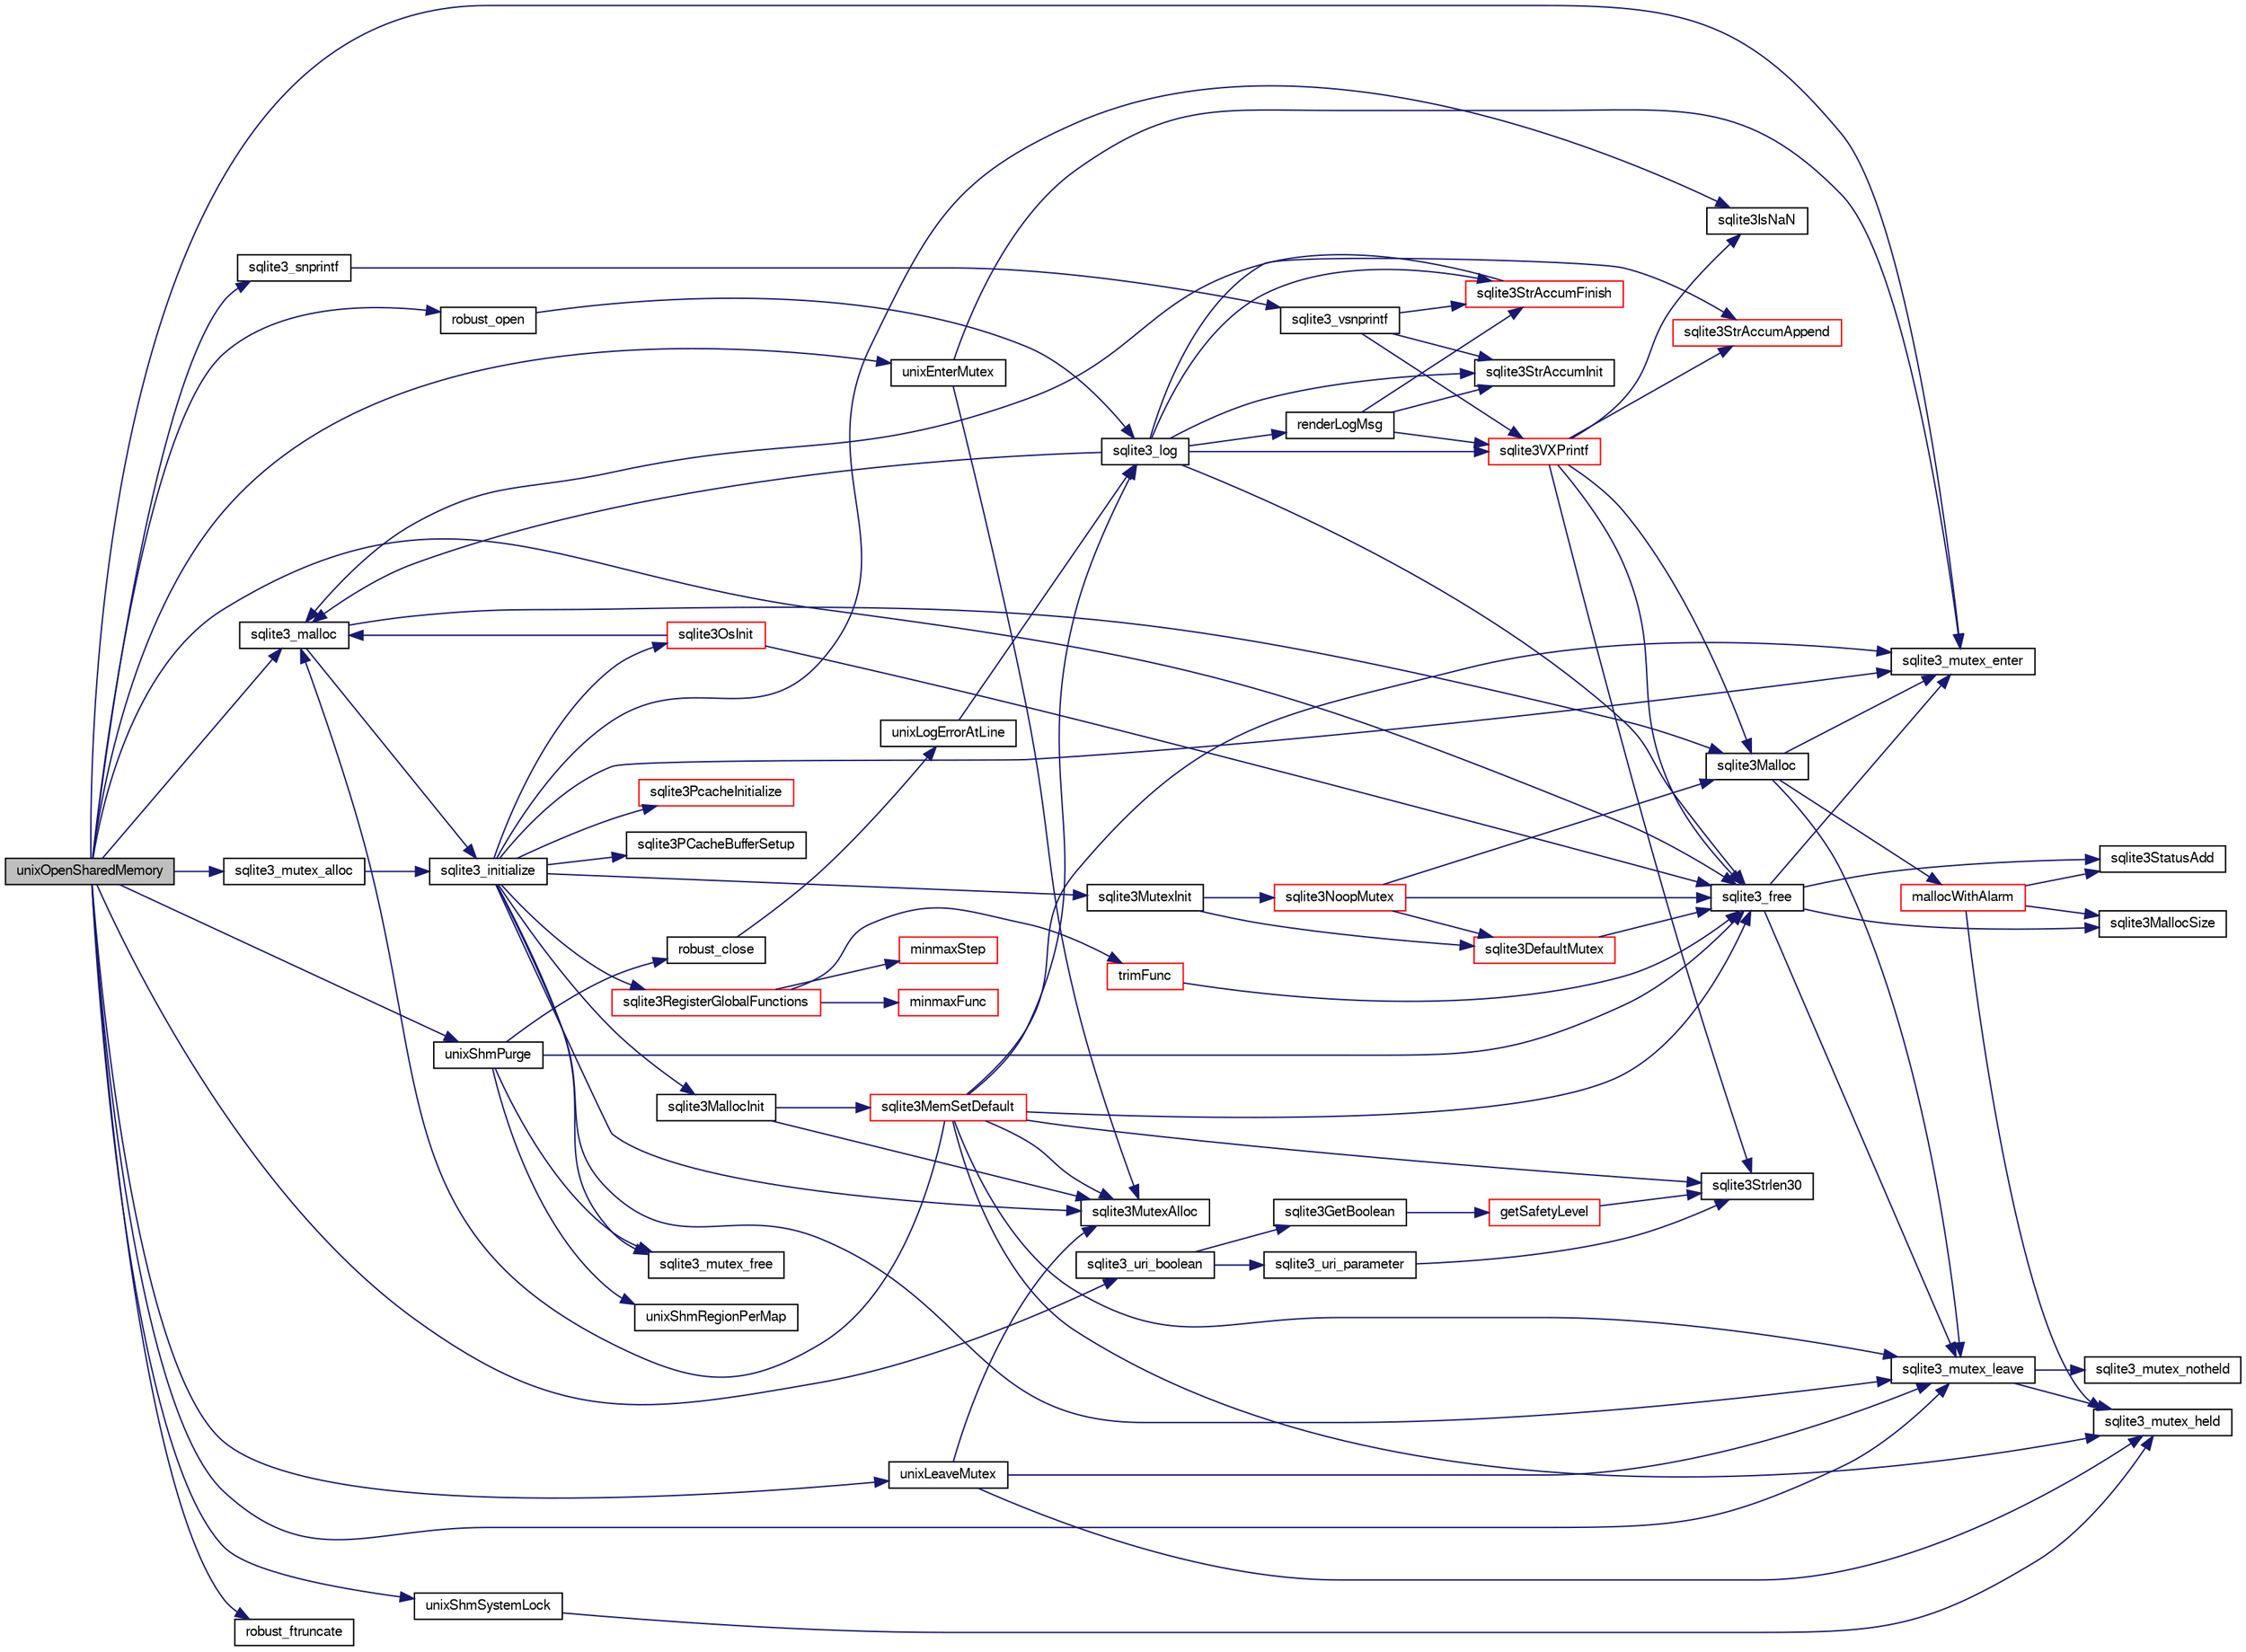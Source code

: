 digraph "unixOpenSharedMemory"
{
  edge [fontname="FreeSans",fontsize="10",labelfontname="FreeSans",labelfontsize="10"];
  node [fontname="FreeSans",fontsize="10",shape=record];
  rankdir="LR";
  Node848386 [label="unixOpenSharedMemory",height=0.2,width=0.4,color="black", fillcolor="grey75", style="filled", fontcolor="black"];
  Node848386 -> Node848387 [color="midnightblue",fontsize="10",style="solid",fontname="FreeSans"];
  Node848387 [label="sqlite3_malloc",height=0.2,width=0.4,color="black", fillcolor="white", style="filled",URL="$sqlite3_8c.html#ac79dba55fc32b6a840cf5a9769bce7cd"];
  Node848387 -> Node848388 [color="midnightblue",fontsize="10",style="solid",fontname="FreeSans"];
  Node848388 [label="sqlite3_initialize",height=0.2,width=0.4,color="black", fillcolor="white", style="filled",URL="$sqlite3_8c.html#ab0c0ee2d5d4cf8b28e9572296a8861df"];
  Node848388 -> Node848389 [color="midnightblue",fontsize="10",style="solid",fontname="FreeSans"];
  Node848389 [label="sqlite3MutexInit",height=0.2,width=0.4,color="black", fillcolor="white", style="filled",URL="$sqlite3_8c.html#a7906afcdd1cdb3d0007eb932398a1158"];
  Node848389 -> Node848390 [color="midnightblue",fontsize="10",style="solid",fontname="FreeSans"];
  Node848390 [label="sqlite3DefaultMutex",height=0.2,width=0.4,color="red", fillcolor="white", style="filled",URL="$sqlite3_8c.html#ac895a71e325f9b2f9b862f737c17aca8"];
  Node848390 -> Node848407 [color="midnightblue",fontsize="10",style="solid",fontname="FreeSans"];
  Node848407 [label="sqlite3_free",height=0.2,width=0.4,color="black", fillcolor="white", style="filled",URL="$sqlite3_8c.html#a6552349e36a8a691af5487999ab09519"];
  Node848407 -> Node848396 [color="midnightblue",fontsize="10",style="solid",fontname="FreeSans"];
  Node848396 [label="sqlite3_mutex_enter",height=0.2,width=0.4,color="black", fillcolor="white", style="filled",URL="$sqlite3_8c.html#a1c12cde690bd89f104de5cbad12a6bf5"];
  Node848407 -> Node848405 [color="midnightblue",fontsize="10",style="solid",fontname="FreeSans"];
  Node848405 [label="sqlite3StatusAdd",height=0.2,width=0.4,color="black", fillcolor="white", style="filled",URL="$sqlite3_8c.html#afa029f93586aeab4cc85360905dae9cd"];
  Node848407 -> Node848404 [color="midnightblue",fontsize="10",style="solid",fontname="FreeSans"];
  Node848404 [label="sqlite3MallocSize",height=0.2,width=0.4,color="black", fillcolor="white", style="filled",URL="$sqlite3_8c.html#acf5d2a5f35270bafb050bd2def576955"];
  Node848407 -> Node848402 [color="midnightblue",fontsize="10",style="solid",fontname="FreeSans"];
  Node848402 [label="sqlite3_mutex_leave",height=0.2,width=0.4,color="black", fillcolor="white", style="filled",URL="$sqlite3_8c.html#a5838d235601dbd3c1fa993555c6bcc93"];
  Node848402 -> Node848398 [color="midnightblue",fontsize="10",style="solid",fontname="FreeSans"];
  Node848398 [label="sqlite3_mutex_held",height=0.2,width=0.4,color="black", fillcolor="white", style="filled",URL="$sqlite3_8c.html#acf77da68932b6bc163c5e68547ecc3e7"];
  Node848402 -> Node848403 [color="midnightblue",fontsize="10",style="solid",fontname="FreeSans"];
  Node848403 [label="sqlite3_mutex_notheld",height=0.2,width=0.4,color="black", fillcolor="white", style="filled",URL="$sqlite3_8c.html#a83967c837c1c000d3b5adcfaa688f5dc"];
  Node848389 -> Node848411 [color="midnightblue",fontsize="10",style="solid",fontname="FreeSans"];
  Node848411 [label="sqlite3NoopMutex",height=0.2,width=0.4,color="red", fillcolor="white", style="filled",URL="$sqlite3_8c.html#a09742cde9ef371d94f8201d2cdb543e4"];
  Node848411 -> Node848395 [color="midnightblue",fontsize="10",style="solid",fontname="FreeSans"];
  Node848395 [label="sqlite3Malloc",height=0.2,width=0.4,color="black", fillcolor="white", style="filled",URL="$sqlite3_8c.html#a361a2eaa846b1885f123abe46f5d8b2b"];
  Node848395 -> Node848396 [color="midnightblue",fontsize="10",style="solid",fontname="FreeSans"];
  Node848395 -> Node848397 [color="midnightblue",fontsize="10",style="solid",fontname="FreeSans"];
  Node848397 [label="mallocWithAlarm",height=0.2,width=0.4,color="red", fillcolor="white", style="filled",URL="$sqlite3_8c.html#ab070d5cf8e48ec8a6a43cf025d48598b"];
  Node848397 -> Node848398 [color="midnightblue",fontsize="10",style="solid",fontname="FreeSans"];
  Node848397 -> Node848404 [color="midnightblue",fontsize="10",style="solid",fontname="FreeSans"];
  Node848397 -> Node848405 [color="midnightblue",fontsize="10",style="solid",fontname="FreeSans"];
  Node848395 -> Node848402 [color="midnightblue",fontsize="10",style="solid",fontname="FreeSans"];
  Node848411 -> Node848407 [color="midnightblue",fontsize="10",style="solid",fontname="FreeSans"];
  Node848411 -> Node848390 [color="midnightblue",fontsize="10",style="solid",fontname="FreeSans"];
  Node848388 -> Node848419 [color="midnightblue",fontsize="10",style="solid",fontname="FreeSans"];
  Node848419 [label="sqlite3MutexAlloc",height=0.2,width=0.4,color="black", fillcolor="white", style="filled",URL="$sqlite3_8c.html#a0e3f432ee581f6876b590e7ad7e84e19"];
  Node848388 -> Node848396 [color="midnightblue",fontsize="10",style="solid",fontname="FreeSans"];
  Node848388 -> Node848420 [color="midnightblue",fontsize="10",style="solid",fontname="FreeSans"];
  Node848420 [label="sqlite3MallocInit",height=0.2,width=0.4,color="black", fillcolor="white", style="filled",URL="$sqlite3_8c.html#a9e06f9e7cad0d83ce80ab493c9533552"];
  Node848420 -> Node848421 [color="midnightblue",fontsize="10",style="solid",fontname="FreeSans"];
  Node848421 [label="sqlite3MemSetDefault",height=0.2,width=0.4,color="red", fillcolor="white", style="filled",URL="$sqlite3_8c.html#a162fbfd727e92c5f8f72625b5ff62549"];
  Node848421 -> Node848419 [color="midnightblue",fontsize="10",style="solid",fontname="FreeSans"];
  Node848421 -> Node848396 [color="midnightblue",fontsize="10",style="solid",fontname="FreeSans"];
  Node848421 -> Node848402 [color="midnightblue",fontsize="10",style="solid",fontname="FreeSans"];
  Node848421 -> Node848452 [color="midnightblue",fontsize="10",style="solid",fontname="FreeSans"];
  Node848452 [label="sqlite3Strlen30",height=0.2,width=0.4,color="black", fillcolor="white", style="filled",URL="$sqlite3_8c.html#a3dcd80ba41f1a308193dee74857b62a7"];
  Node848421 -> Node848398 [color="midnightblue",fontsize="10",style="solid",fontname="FreeSans"];
  Node848421 -> Node848387 [color="midnightblue",fontsize="10",style="solid",fontname="FreeSans"];
  Node848421 -> Node848407 [color="midnightblue",fontsize="10",style="solid",fontname="FreeSans"];
  Node848421 -> Node848423 [color="midnightblue",fontsize="10",style="solid",fontname="FreeSans"];
  Node848423 [label="sqlite3_log",height=0.2,width=0.4,color="black", fillcolor="white", style="filled",URL="$sqlite3_8c.html#a298c9699bf9c143662c6b1fec4b2dc3b"];
  Node848423 -> Node848424 [color="midnightblue",fontsize="10",style="solid",fontname="FreeSans"];
  Node848424 [label="renderLogMsg",height=0.2,width=0.4,color="black", fillcolor="white", style="filled",URL="$sqlite3_8c.html#a7a02b43ce0a27bb52085c7f446d115af"];
  Node848424 -> Node848425 [color="midnightblue",fontsize="10",style="solid",fontname="FreeSans"];
  Node848425 [label="sqlite3StrAccumInit",height=0.2,width=0.4,color="black", fillcolor="white", style="filled",URL="$sqlite3_8c.html#aabf95e113b9d54d519cd15a56215f560"];
  Node848424 -> Node848426 [color="midnightblue",fontsize="10",style="solid",fontname="FreeSans"];
  Node848426 [label="sqlite3VXPrintf",height=0.2,width=0.4,color="red", fillcolor="white", style="filled",URL="$sqlite3_8c.html#a63c25806c9bd4a2b76f9a0eb232c6bde"];
  Node848426 -> Node848427 [color="midnightblue",fontsize="10",style="solid",fontname="FreeSans"];
  Node848427 [label="sqlite3StrAccumAppend",height=0.2,width=0.4,color="red", fillcolor="white", style="filled",URL="$sqlite3_8c.html#a56664fa33def33c5a5245b623441d5e0"];
  Node848426 -> Node848395 [color="midnightblue",fontsize="10",style="solid",fontname="FreeSans"];
  Node848426 -> Node848451 [color="midnightblue",fontsize="10",style="solid",fontname="FreeSans"];
  Node848451 [label="sqlite3IsNaN",height=0.2,width=0.4,color="black", fillcolor="white", style="filled",URL="$sqlite3_8c.html#aed4d78203877c3486765ccbc7feebb50"];
  Node848426 -> Node848452 [color="midnightblue",fontsize="10",style="solid",fontname="FreeSans"];
  Node848426 -> Node848407 [color="midnightblue",fontsize="10",style="solid",fontname="FreeSans"];
  Node848424 -> Node848476 [color="midnightblue",fontsize="10",style="solid",fontname="FreeSans"];
  Node848476 [label="sqlite3StrAccumFinish",height=0.2,width=0.4,color="red", fillcolor="white", style="filled",URL="$sqlite3_8c.html#adb7f26b10ac1b847db6f000ef4c2e2ba"];
  Node848476 -> Node848387 [color="midnightblue",fontsize="10",style="solid",fontname="FreeSans"];
  Node848423 -> Node848425 [color="midnightblue",fontsize="10",style="solid",fontname="FreeSans"];
  Node848423 -> Node848426 [color="midnightblue",fontsize="10",style="solid",fontname="FreeSans"];
  Node848423 -> Node848476 [color="midnightblue",fontsize="10",style="solid",fontname="FreeSans"];
  Node848423 -> Node848387 [color="midnightblue",fontsize="10",style="solid",fontname="FreeSans"];
  Node848423 -> Node848407 [color="midnightblue",fontsize="10",style="solid",fontname="FreeSans"];
  Node848423 -> Node848427 [color="midnightblue",fontsize="10",style="solid",fontname="FreeSans"];
  Node848420 -> Node848419 [color="midnightblue",fontsize="10",style="solid",fontname="FreeSans"];
  Node848388 -> Node848402 [color="midnightblue",fontsize="10",style="solid",fontname="FreeSans"];
  Node848388 -> Node848514 [color="midnightblue",fontsize="10",style="solid",fontname="FreeSans"];
  Node848514 [label="sqlite3RegisterGlobalFunctions",height=0.2,width=0.4,color="red", fillcolor="white", style="filled",URL="$sqlite3_8c.html#a9f75bd111010f29e1b8d74344473c4ec"];
  Node848514 -> Node848515 [color="midnightblue",fontsize="10",style="solid",fontname="FreeSans"];
  Node848515 [label="trimFunc",height=0.2,width=0.4,color="red", fillcolor="white", style="filled",URL="$sqlite3_8c.html#afad56dbe7f08139a630156e644b14704"];
  Node848515 -> Node848407 [color="midnightblue",fontsize="10",style="solid",fontname="FreeSans"];
  Node848514 -> Node848528 [color="midnightblue",fontsize="10",style="solid",fontname="FreeSans"];
  Node848528 [label="minmaxFunc",height=0.2,width=0.4,color="red", fillcolor="white", style="filled",URL="$sqlite3_8c.html#a4d00f48b948fd73cb70bcfd1efc0bfb0"];
  Node848514 -> Node848537 [color="midnightblue",fontsize="10",style="solid",fontname="FreeSans"];
  Node848537 [label="minmaxStep",height=0.2,width=0.4,color="red", fillcolor="white", style="filled",URL="$sqlite3_8c.html#a5b4c0da0f3b61d7ff25ebd30aa22cca4"];
  Node848388 -> Node848662 [color="midnightblue",fontsize="10",style="solid",fontname="FreeSans"];
  Node848662 [label="sqlite3PcacheInitialize",height=0.2,width=0.4,color="red", fillcolor="white", style="filled",URL="$sqlite3_8c.html#a2902c61ddc88bea002c4d69fe4052b1f"];
  Node848388 -> Node848663 [color="midnightblue",fontsize="10",style="solid",fontname="FreeSans"];
  Node848663 [label="sqlite3OsInit",height=0.2,width=0.4,color="red", fillcolor="white", style="filled",URL="$sqlite3_8c.html#afeaa886fe1ca086a30fd278b1d069762"];
  Node848663 -> Node848387 [color="midnightblue",fontsize="10",style="solid",fontname="FreeSans"];
  Node848663 -> Node848407 [color="midnightblue",fontsize="10",style="solid",fontname="FreeSans"];
  Node848388 -> Node848667 [color="midnightblue",fontsize="10",style="solid",fontname="FreeSans"];
  Node848667 [label="sqlite3PCacheBufferSetup",height=0.2,width=0.4,color="black", fillcolor="white", style="filled",URL="$sqlite3_8c.html#ad18a1eebefdfbc4254f473f7b0101937"];
  Node848388 -> Node848668 [color="midnightblue",fontsize="10",style="solid",fontname="FreeSans"];
  Node848668 [label="sqlite3_mutex_free",height=0.2,width=0.4,color="black", fillcolor="white", style="filled",URL="$sqlite3_8c.html#a2db2e72e08f6873afa9c61b0ec726fec"];
  Node848388 -> Node848451 [color="midnightblue",fontsize="10",style="solid",fontname="FreeSans"];
  Node848387 -> Node848395 [color="midnightblue",fontsize="10",style="solid",fontname="FreeSans"];
  Node848386 -> Node848669 [color="midnightblue",fontsize="10",style="solid",fontname="FreeSans"];
  Node848669 [label="unixEnterMutex",height=0.2,width=0.4,color="black", fillcolor="white", style="filled",URL="$sqlite3_8c.html#acd88d7bdc7f79108edc83ac379d3181f"];
  Node848669 -> Node848396 [color="midnightblue",fontsize="10",style="solid",fontname="FreeSans"];
  Node848669 -> Node848419 [color="midnightblue",fontsize="10",style="solid",fontname="FreeSans"];
  Node848386 -> Node848474 [color="midnightblue",fontsize="10",style="solid",fontname="FreeSans"];
  Node848474 [label="sqlite3_snprintf",height=0.2,width=0.4,color="black", fillcolor="white", style="filled",URL="$sqlite3_8c.html#aa2695a752e971577f5784122f2013c40"];
  Node848474 -> Node848475 [color="midnightblue",fontsize="10",style="solid",fontname="FreeSans"];
  Node848475 [label="sqlite3_vsnprintf",height=0.2,width=0.4,color="black", fillcolor="white", style="filled",URL="$sqlite3_8c.html#a0862c03aea71d62847e452aa655add42"];
  Node848475 -> Node848425 [color="midnightblue",fontsize="10",style="solid",fontname="FreeSans"];
  Node848475 -> Node848426 [color="midnightblue",fontsize="10",style="solid",fontname="FreeSans"];
  Node848475 -> Node848476 [color="midnightblue",fontsize="10",style="solid",fontname="FreeSans"];
  Node848386 -> Node848488 [color="midnightblue",fontsize="10",style="solid",fontname="FreeSans"];
  Node848488 [label="sqlite3_mutex_alloc",height=0.2,width=0.4,color="black", fillcolor="white", style="filled",URL="$sqlite3_8c.html#a8901f723153246da34f86e0844cbadaa"];
  Node848488 -> Node848388 [color="midnightblue",fontsize="10",style="solid",fontname="FreeSans"];
  Node848386 -> Node848670 [color="midnightblue",fontsize="10",style="solid",fontname="FreeSans"];
  Node848670 [label="sqlite3_uri_boolean",height=0.2,width=0.4,color="black", fillcolor="white", style="filled",URL="$sqlite3_8c.html#a1124cc9034bdbc616bb6d54455a4110f"];
  Node848670 -> Node848671 [color="midnightblue",fontsize="10",style="solid",fontname="FreeSans"];
  Node848671 [label="sqlite3_uri_parameter",height=0.2,width=0.4,color="black", fillcolor="white", style="filled",URL="$sqlite3_8c.html#ac458a31f6d1ac77f3458747610fb05a0"];
  Node848671 -> Node848452 [color="midnightblue",fontsize="10",style="solid",fontname="FreeSans"];
  Node848670 -> Node848672 [color="midnightblue",fontsize="10",style="solid",fontname="FreeSans"];
  Node848672 [label="sqlite3GetBoolean",height=0.2,width=0.4,color="black", fillcolor="white", style="filled",URL="$sqlite3_8c.html#ab0af800844fea07eb392dfcabd9b8b27"];
  Node848672 -> Node848673 [color="midnightblue",fontsize="10",style="solid",fontname="FreeSans"];
  Node848673 [label="getSafetyLevel",height=0.2,width=0.4,color="red", fillcolor="white", style="filled",URL="$sqlite3_8c.html#af9872d15b4c16938e89be4066ec1c590"];
  Node848673 -> Node848452 [color="midnightblue",fontsize="10",style="solid",fontname="FreeSans"];
  Node848386 -> Node848677 [color="midnightblue",fontsize="10",style="solid",fontname="FreeSans"];
  Node848677 [label="robust_open",height=0.2,width=0.4,color="black", fillcolor="white", style="filled",URL="$sqlite3_8c.html#a0eb989e531821c6a1deb85a3ba0021c0"];
  Node848677 -> Node848423 [color="midnightblue",fontsize="10",style="solid",fontname="FreeSans"];
  Node848386 -> Node848678 [color="midnightblue",fontsize="10",style="solid",fontname="FreeSans"];
  Node848678 [label="unixShmSystemLock",height=0.2,width=0.4,color="black", fillcolor="white", style="filled",URL="$sqlite3_8c.html#a01b83082580fe542416b9250be3b5591"];
  Node848678 -> Node848398 [color="midnightblue",fontsize="10",style="solid",fontname="FreeSans"];
  Node848386 -> Node848679 [color="midnightblue",fontsize="10",style="solid",fontname="FreeSans"];
  Node848679 [label="robust_ftruncate",height=0.2,width=0.4,color="black", fillcolor="white", style="filled",URL="$sqlite3_8c.html#a06b890498ad27dd838ec6f17f3dfa5c2"];
  Node848386 -> Node848680 [color="midnightblue",fontsize="10",style="solid",fontname="FreeSans"];
  Node848680 [label="unixLeaveMutex",height=0.2,width=0.4,color="black", fillcolor="white", style="filled",URL="$sqlite3_8c.html#acd189e7befeaa8d370808bcb6c22f339"];
  Node848680 -> Node848402 [color="midnightblue",fontsize="10",style="solid",fontname="FreeSans"];
  Node848680 -> Node848419 [color="midnightblue",fontsize="10",style="solid",fontname="FreeSans"];
  Node848680 -> Node848398 [color="midnightblue",fontsize="10",style="solid",fontname="FreeSans"];
  Node848386 -> Node848396 [color="midnightblue",fontsize="10",style="solid",fontname="FreeSans"];
  Node848386 -> Node848402 [color="midnightblue",fontsize="10",style="solid",fontname="FreeSans"];
  Node848386 -> Node848681 [color="midnightblue",fontsize="10",style="solid",fontname="FreeSans"];
  Node848681 [label="unixShmPurge",height=0.2,width=0.4,color="black", fillcolor="white", style="filled",URL="$sqlite3_8c.html#a89b00f37b59738ab669aa66f70f5962b"];
  Node848681 -> Node848682 [color="midnightblue",fontsize="10",style="solid",fontname="FreeSans"];
  Node848682 [label="unixShmRegionPerMap",height=0.2,width=0.4,color="black", fillcolor="white", style="filled",URL="$sqlite3_8c.html#af89604ce92869f2e6c771bf2b8bbbf2d"];
  Node848681 -> Node848668 [color="midnightblue",fontsize="10",style="solid",fontname="FreeSans"];
  Node848681 -> Node848407 [color="midnightblue",fontsize="10",style="solid",fontname="FreeSans"];
  Node848681 -> Node848683 [color="midnightblue",fontsize="10",style="solid",fontname="FreeSans"];
  Node848683 [label="robust_close",height=0.2,width=0.4,color="black", fillcolor="white", style="filled",URL="$sqlite3_8c.html#abc25d22670649c241bee8c46921988ab"];
  Node848683 -> Node848684 [color="midnightblue",fontsize="10",style="solid",fontname="FreeSans"];
  Node848684 [label="unixLogErrorAtLine",height=0.2,width=0.4,color="black", fillcolor="white", style="filled",URL="$sqlite3_8c.html#a23b4a35445d08fc62ef2d5c3d56c1640"];
  Node848684 -> Node848423 [color="midnightblue",fontsize="10",style="solid",fontname="FreeSans"];
  Node848386 -> Node848407 [color="midnightblue",fontsize="10",style="solid",fontname="FreeSans"];
}
